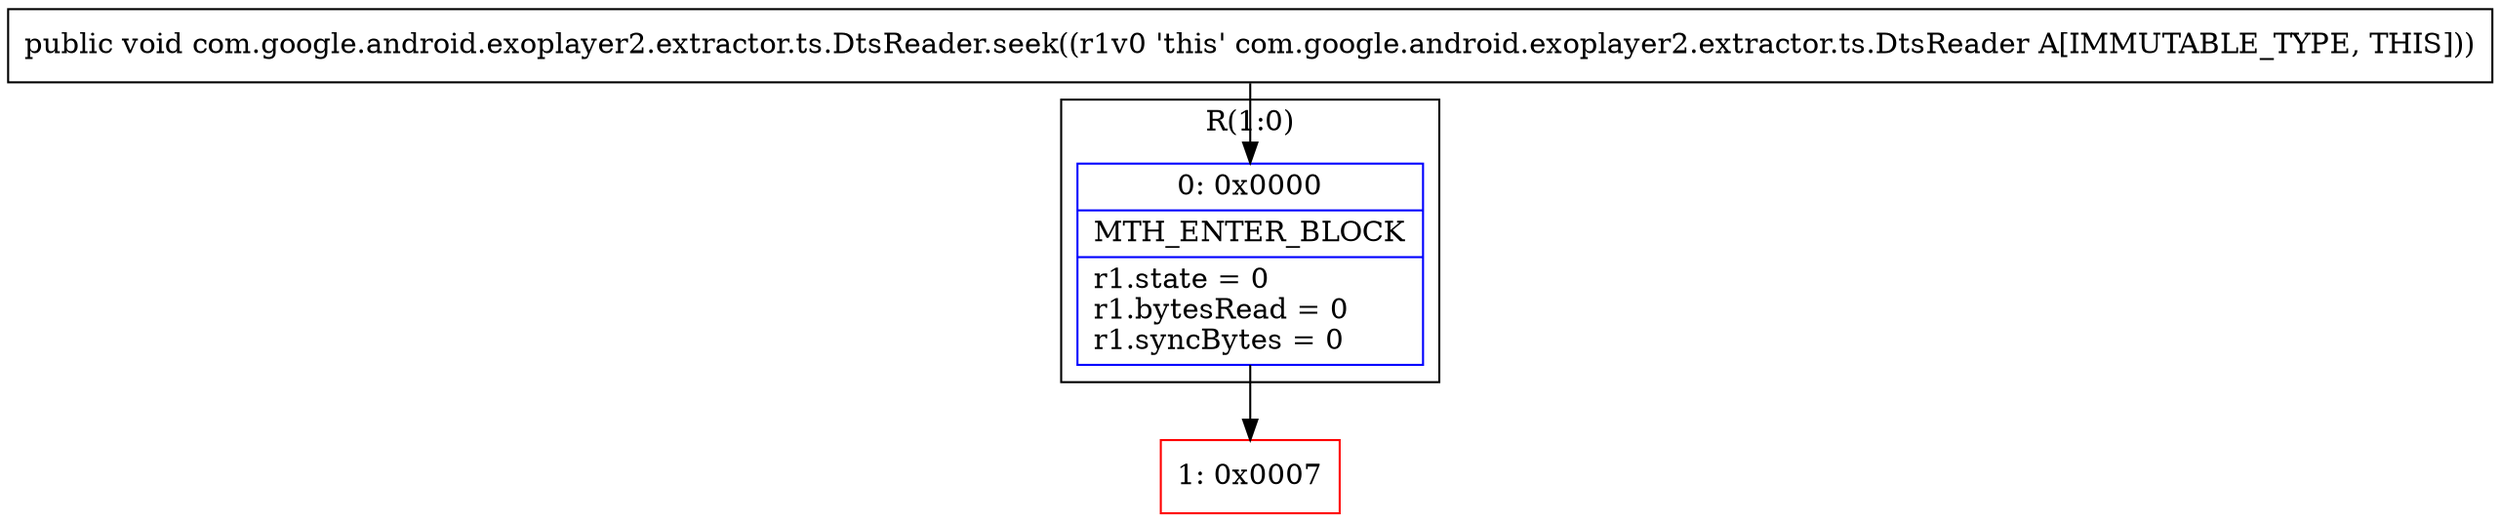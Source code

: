 digraph "CFG forcom.google.android.exoplayer2.extractor.ts.DtsReader.seek()V" {
subgraph cluster_Region_1059964960 {
label = "R(1:0)";
node [shape=record,color=blue];
Node_0 [shape=record,label="{0\:\ 0x0000|MTH_ENTER_BLOCK\l|r1.state = 0\lr1.bytesRead = 0\lr1.syncBytes = 0\l}"];
}
Node_1 [shape=record,color=red,label="{1\:\ 0x0007}"];
MethodNode[shape=record,label="{public void com.google.android.exoplayer2.extractor.ts.DtsReader.seek((r1v0 'this' com.google.android.exoplayer2.extractor.ts.DtsReader A[IMMUTABLE_TYPE, THIS])) }"];
MethodNode -> Node_0;
Node_0 -> Node_1;
}

